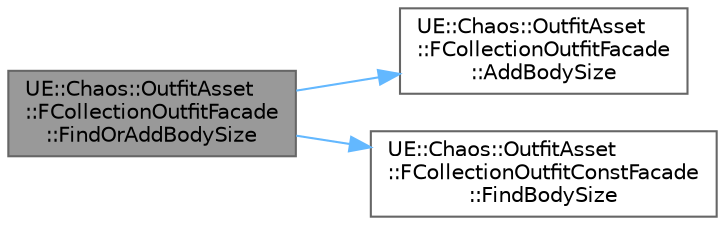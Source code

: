 digraph "UE::Chaos::OutfitAsset::FCollectionOutfitFacade::FindOrAddBodySize"
{
 // INTERACTIVE_SVG=YES
 // LATEX_PDF_SIZE
  bgcolor="transparent";
  edge [fontname=Helvetica,fontsize=10,labelfontname=Helvetica,labelfontsize=10];
  node [fontname=Helvetica,fontsize=10,shape=box,height=0.2,width=0.4];
  rankdir="LR";
  Node1 [id="Node000001",label="UE::Chaos::OutfitAsset\l::FCollectionOutfitFacade\l::FindOrAddBodySize",height=0.2,width=0.4,color="gray40", fillcolor="grey60", style="filled", fontcolor="black",tooltip="Find or add a new body size and returns its index."];
  Node1 -> Node2 [id="edge1_Node000001_Node000002",color="steelblue1",style="solid",tooltip=" "];
  Node2 [id="Node000002",label="UE::Chaos::OutfitAsset\l::FCollectionOutfitFacade\l::AddBodySize",height=0.2,width=0.4,color="grey40", fillcolor="white", style="filled",URL="$d3/dc3/classUE_1_1Chaos_1_1OutfitAsset_1_1FCollectionOutfitFacade.html#a7f6a885ab7e9822cc6ab29c12f9f32c1",tooltip="Add a new body size and returns its index."];
  Node1 -> Node3 [id="edge2_Node000001_Node000003",color="steelblue1",style="solid",tooltip=" "];
  Node3 [id="Node000003",label="UE::Chaos::OutfitAsset\l::FCollectionOutfitConstFacade\l::FindBodySize",height=0.2,width=0.4,color="grey40", fillcolor="white", style="filled",URL="$d2/d1b/classUE_1_1Chaos_1_1OutfitAsset_1_1FCollectionOutfitConstFacade.html#af09715bd8f7a6744425051b4a186e57f",tooltip="Return the body size index for the specified name, or INDEX_NONE if it doesn't exist in this outfit."];
}
